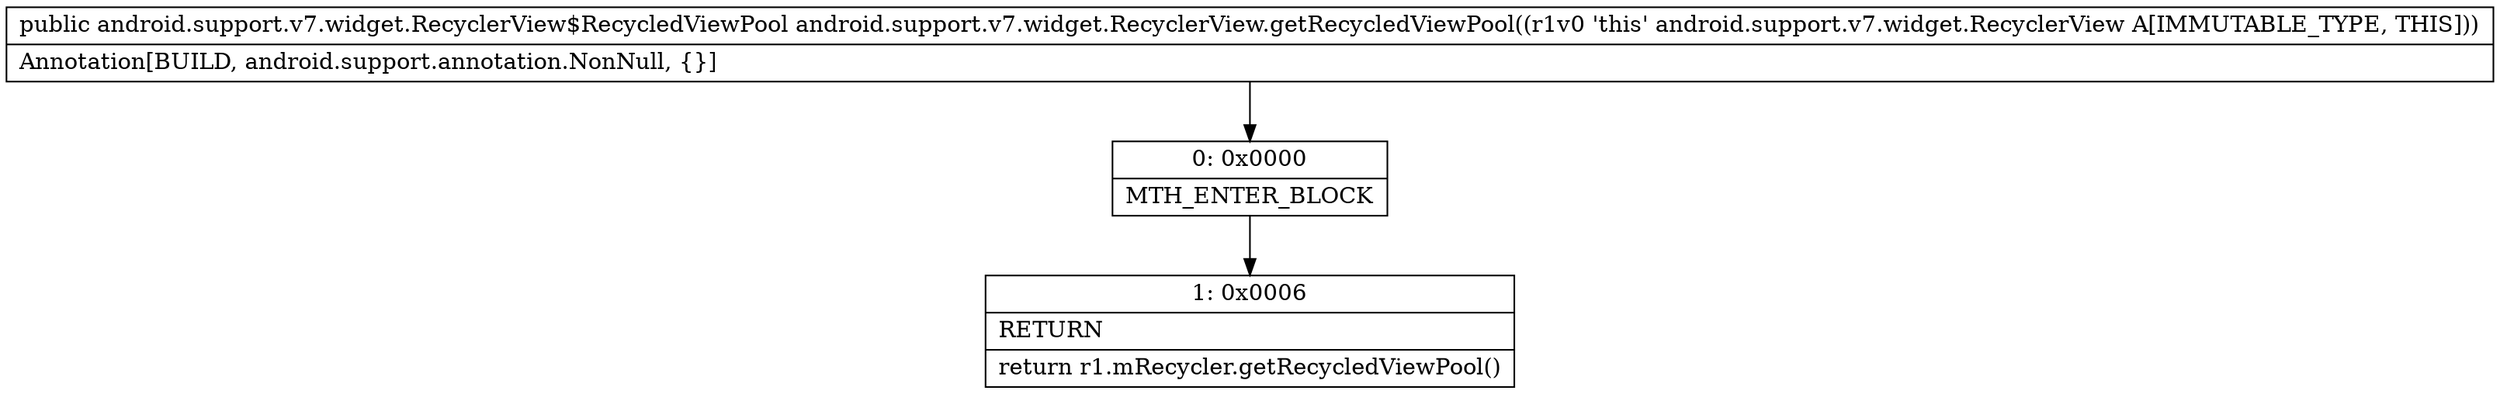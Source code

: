 digraph "CFG forandroid.support.v7.widget.RecyclerView.getRecycledViewPool()Landroid\/support\/v7\/widget\/RecyclerView$RecycledViewPool;" {
Node_0 [shape=record,label="{0\:\ 0x0000|MTH_ENTER_BLOCK\l}"];
Node_1 [shape=record,label="{1\:\ 0x0006|RETURN\l|return r1.mRecycler.getRecycledViewPool()\l}"];
MethodNode[shape=record,label="{public android.support.v7.widget.RecyclerView$RecycledViewPool android.support.v7.widget.RecyclerView.getRecycledViewPool((r1v0 'this' android.support.v7.widget.RecyclerView A[IMMUTABLE_TYPE, THIS]))  | Annotation[BUILD, android.support.annotation.NonNull, \{\}]\l}"];
MethodNode -> Node_0;
Node_0 -> Node_1;
}

